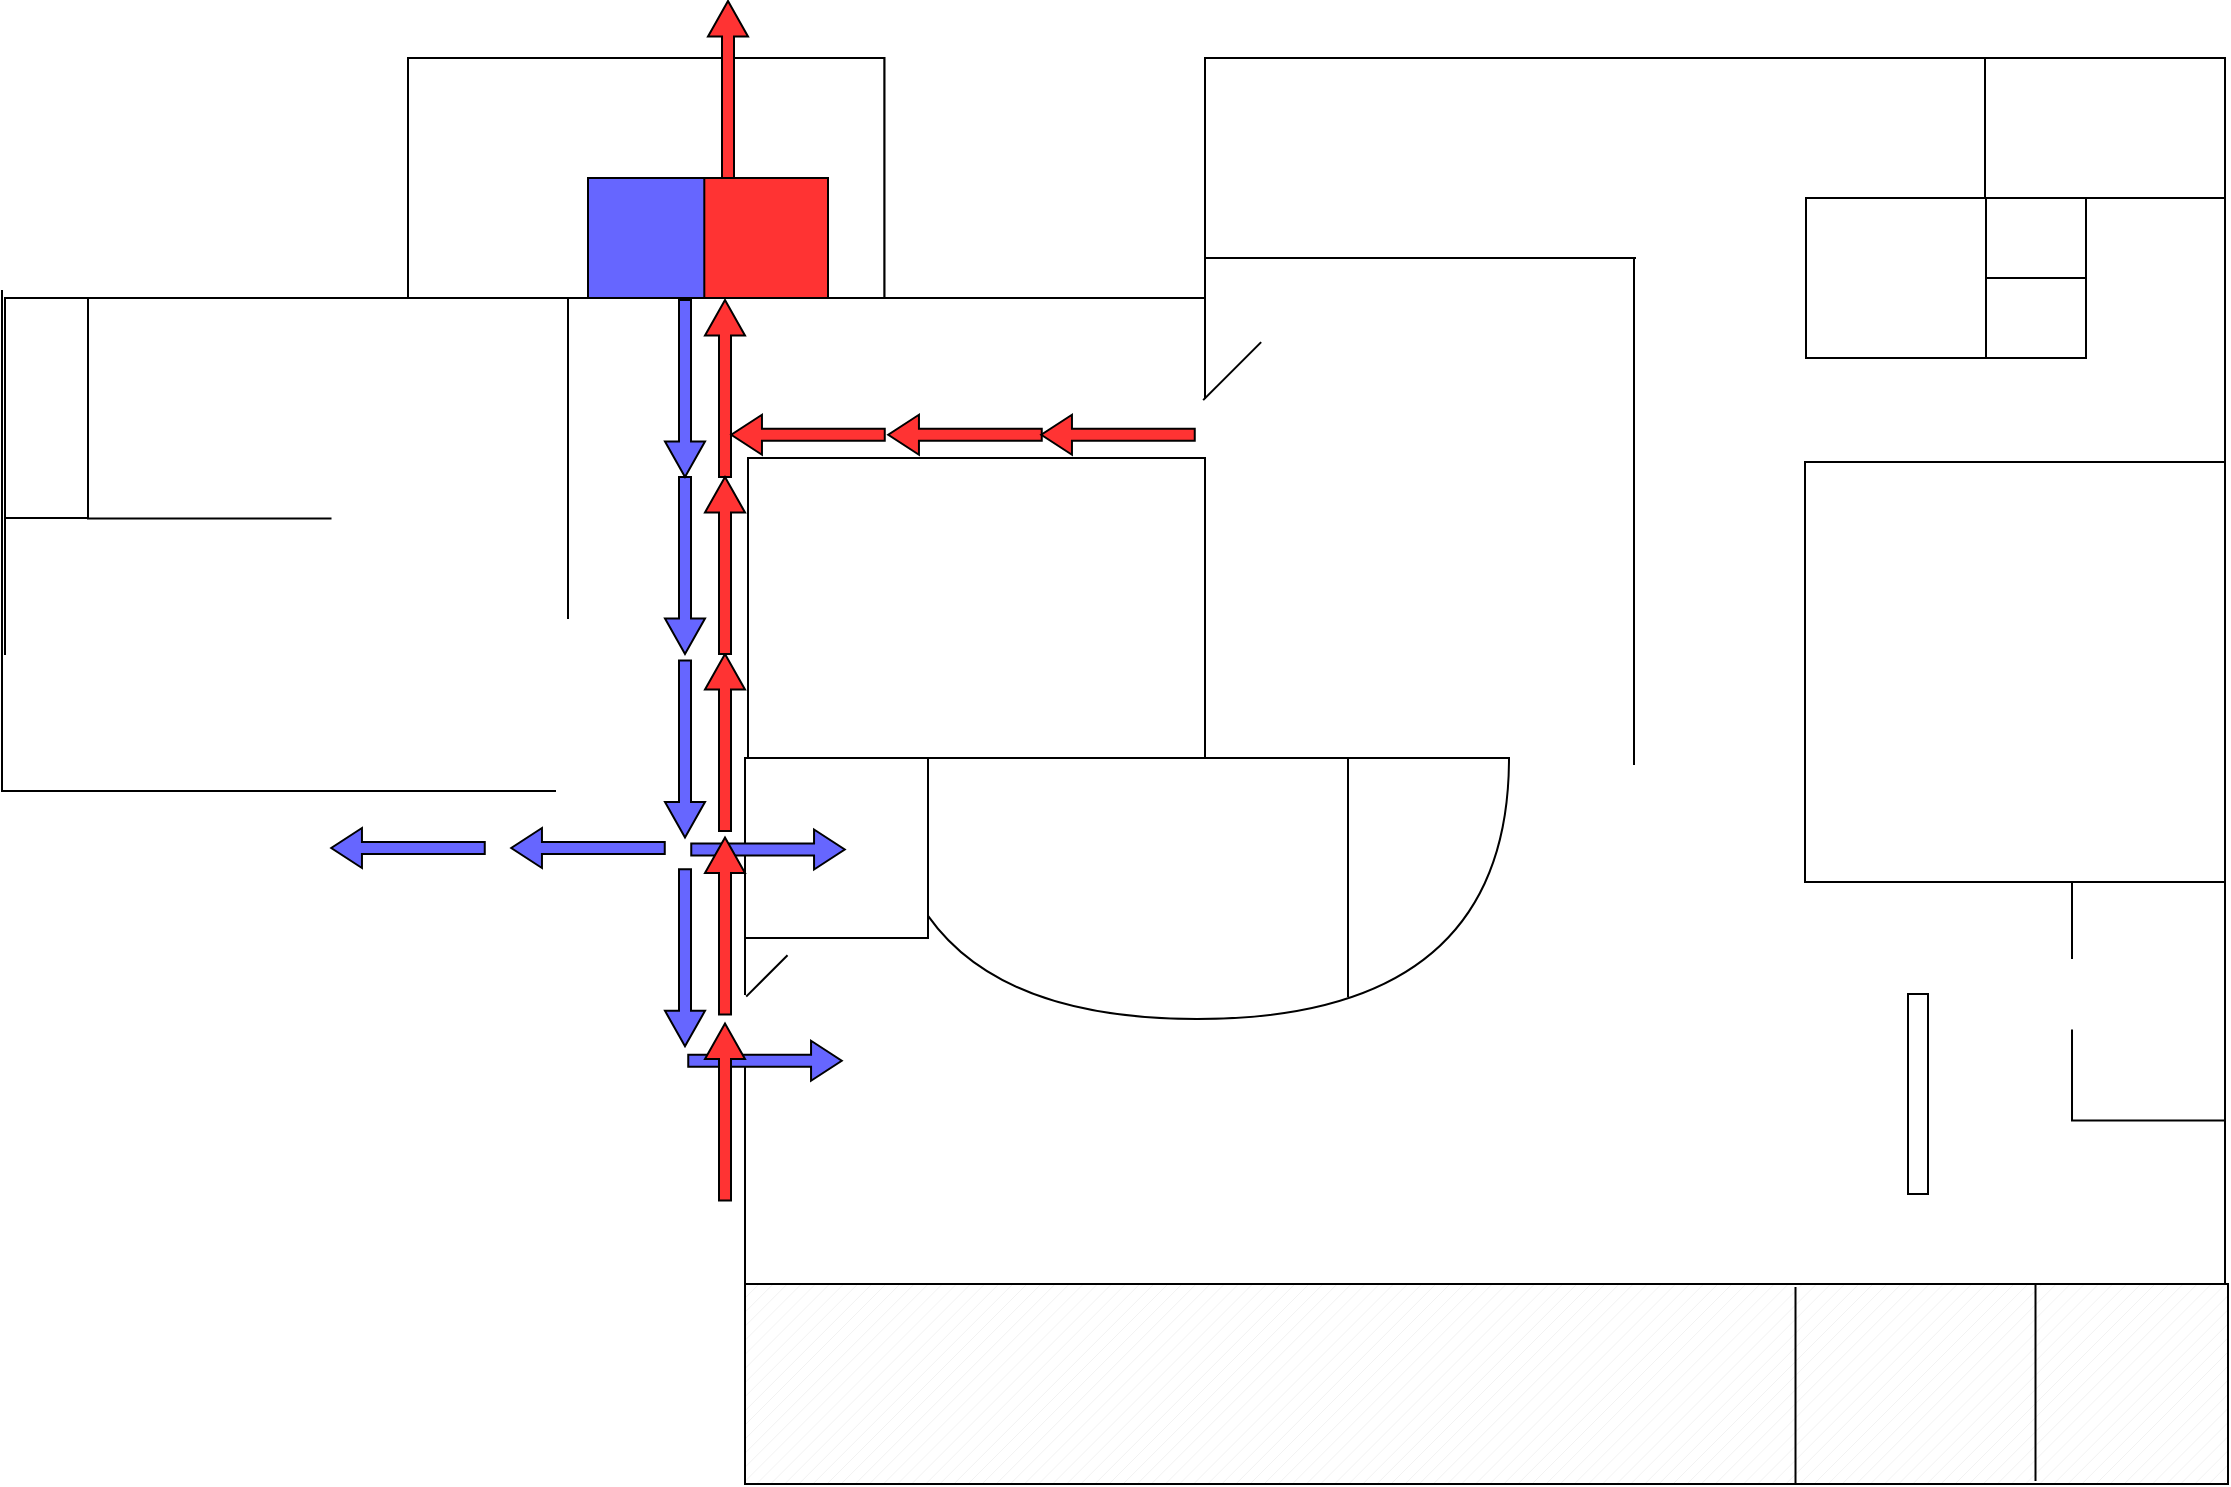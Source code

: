 <mxfile version="20.2.3" type="device"><diagram id="FBVfWSFxS-w5nu74Ogbu" name="Sida-1"><mxGraphModel dx="1730" dy="1082" grid="1" gridSize="10" guides="1" tooltips="1" connect="1" arrows="1" fold="1" page="1" pageScale="1" pageWidth="1169" pageHeight="827" math="0" shadow="0"><root><mxCell id="0"/><mxCell id="1" parent="0"/><mxCell id="fJPeuUi1tIwK-G_FH13o-1" value="" style="shape=partialRectangle;whiteSpace=wrap;html=1;bottom=0;right=0;fillColor=none;" parent="1" vertex="1"><mxGeometry x="18.5" y="170" width="600" height="178" as="geometry"/></mxCell><mxCell id="fJPeuUi1tIwK-G_FH13o-2" value="" style="shape=partialRectangle;whiteSpace=wrap;html=1;bottom=0;right=0;fillColor=none;" parent="1" vertex="1"><mxGeometry x="618.5" y="50" width="510" height="120" as="geometry"/></mxCell><mxCell id="fJPeuUi1tIwK-G_FH13o-3" value="" style="shape=partialRectangle;whiteSpace=wrap;html=1;top=0;left=0;fillColor=none;" parent="1" vertex="1"><mxGeometry x="397.5" y="50" width="731" height="712" as="geometry"/></mxCell><mxCell id="fJPeuUi1tIwK-G_FH13o-4" value="" style="shape=partialRectangle;whiteSpace=wrap;html=1;bottom=0;right=0;fillColor=none;rotation=-90;" parent="1" vertex="1"><mxGeometry x="30.25" y="153.25" width="250" height="276.5" as="geometry"/></mxCell><mxCell id="fJPeuUi1tIwK-G_FH13o-6" value="" style="verticalLabelPosition=bottom;verticalAlign=top;html=1;shape=mxgraph.basic.rect;fillColor2=none;strokeWidth=1;size=20;indent=5;" parent="1" vertex="1"><mxGeometry x="918.5" y="252" width="210" height="210" as="geometry"/></mxCell><mxCell id="fJPeuUi1tIwK-G_FH13o-7" value="" style="shape=delay;whiteSpace=wrap;html=1;rotation=90;" parent="1" vertex="1"><mxGeometry x="549.25" y="309.25" width="130.5" height="312" as="geometry"/></mxCell><mxCell id="fJPeuUi1tIwK-G_FH13o-8" value="" style="verticalLabelPosition=bottom;verticalAlign=top;html=1;shape=mxgraph.basic.rect;fillColor2=none;strokeWidth=1;size=30;indent=5;" parent="1" vertex="1"><mxGeometry x="388.5" y="400" width="91.5" height="90" as="geometry"/></mxCell><mxCell id="fJPeuUi1tIwK-G_FH13o-9" value="" style="shape=partialRectangle;whiteSpace=wrap;html=1;right=0;top=0;bottom=0;fillColor=none;routingCenterX=-0.5;" parent="1" vertex="1"><mxGeometry x="690" y="401" width="120" height="118" as="geometry"/></mxCell><mxCell id="fJPeuUi1tIwK-G_FH13o-10" value="" style="shape=partialRectangle;whiteSpace=wrap;html=1;right=0;top=0;bottom=0;fillColor=none;routingCenterX=-0.5;" parent="1" vertex="1"><mxGeometry x="388.5" y="550" width="120" height="210" as="geometry"/></mxCell><mxCell id="fJPeuUi1tIwK-G_FH13o-12" value="" style="shape=partialRectangle;whiteSpace=wrap;html=1;right=0;top=0;bottom=0;fillColor=none;routingCenterX=-0.5;rotation=90;" parent="1" vertex="1"><mxGeometry x="666" y="102.5" width="120" height="215" as="geometry"/></mxCell><mxCell id="fJPeuUi1tIwK-G_FH13o-13" value="" style="verticalLabelPosition=bottom;verticalAlign=top;html=1;shape=mxgraph.basic.rect;fillColor2=none;strokeWidth=1;size=20;indent=5;" parent="1" vertex="1"><mxGeometry x="1008.5" y="50" width="120" height="70" as="geometry"/></mxCell><mxCell id="fJPeuUi1tIwK-G_FH13o-14" value="" style="shape=partialRectangle;whiteSpace=wrap;html=1;right=0;top=0;bottom=0;fillColor=none;routingCenterX=-0.5;" parent="1" vertex="1"><mxGeometry x="833" y="150.5" width="120" height="252.5" as="geometry"/></mxCell><mxCell id="fJPeuUi1tIwK-G_FH13o-15" value="" style="shape=partialRectangle;whiteSpace=wrap;html=1;right=0;top=0;bottom=0;fillColor=none;routingCenterX=-0.5;" parent="1" vertex="1"><mxGeometry x="388.5" y="458" width="120" height="60" as="geometry"/></mxCell><mxCell id="fJPeuUi1tIwK-G_FH13o-16" value="" style="shape=partialRectangle;whiteSpace=wrap;html=1;right=0;top=0;bottom=0;fillColor=none;routingCenterX=-0.5;" parent="1" vertex="1"><mxGeometry x="618.5" y="170" width="120" height="50" as="geometry"/></mxCell><mxCell id="fJPeuUi1tIwK-G_FH13o-17" value="" style="verticalLabelPosition=bottom;verticalAlign=top;html=1;shape=mxgraph.basic.rect;fillColor2=none;strokeWidth=1;size=20;indent=5;" parent="1" vertex="1"><mxGeometry x="390" y="250" width="228.5" height="150" as="geometry"/></mxCell><mxCell id="fJPeuUi1tIwK-G_FH13o-18" value="" style="verticalLabelPosition=bottom;verticalAlign=top;html=1;shape=mxgraph.basic.rect;fillColor2=none;strokeWidth=1;size=20;indent=5;" parent="1" vertex="1"><mxGeometry x="18.5" y="170" width="41.5" height="110" as="geometry"/></mxCell><mxCell id="fJPeuUi1tIwK-G_FH13o-19" value="" style="shape=partialRectangle;whiteSpace=wrap;html=1;right=0;top=0;bottom=0;fillColor=none;routingCenterX=-0.5;rotation=90;" parent="1" vertex="1"><mxGeometry x="60.63" y="279.63" width="120" height="121.25" as="geometry"/></mxCell><mxCell id="fJPeuUi1tIwK-G_FH13o-20" value="" style="shape=partialRectangle;whiteSpace=wrap;html=1;right=0;top=0;bottom=0;fillColor=none;routingCenterX=-0.5;" parent="1" vertex="1"><mxGeometry x="300" y="170" width="120" height="160" as="geometry"/></mxCell><mxCell id="fJPeuUi1tIwK-G_FH13o-21" value="" style="verticalLabelPosition=bottom;verticalAlign=top;html=1;shape=mxgraph.basic.rect;fillColor2=none;strokeWidth=1;size=20;indent=5;" parent="1" vertex="1"><mxGeometry x="919" y="120" width="140" height="80" as="geometry"/></mxCell><mxCell id="fJPeuUi1tIwK-G_FH13o-22" value="" style="verticalLabelPosition=bottom;verticalAlign=top;html=1;shape=mxgraph.basic.rect;fillColor2=none;strokeWidth=1;size=20;indent=5;" parent="1" vertex="1"><mxGeometry x="1009" y="120" width="50" height="40" as="geometry"/></mxCell><mxCell id="fJPeuUi1tIwK-G_FH13o-23" value="" style="verticalLabelPosition=bottom;verticalAlign=top;html=1;shape=mxgraph.basic.rect;fillColor2=none;strokeWidth=1;size=20;indent=5;" parent="1" vertex="1"><mxGeometry x="1009" y="160" width="50" height="40" as="geometry"/></mxCell><mxCell id="fJPeuUi1tIwK-G_FH13o-24" value="" style="shape=partialRectangle;whiteSpace=wrap;html=1;right=0;top=0;bottom=0;fillColor=none;routingCenterX=-0.5;" parent="1" vertex="1"><mxGeometry x="1052" y="462" width="45" height="38" as="geometry"/></mxCell><mxCell id="fJPeuUi1tIwK-G_FH13o-25" value="" style="shape=partialRectangle;whiteSpace=wrap;html=1;bottom=0;right=0;fillColor=none;rotation=-90;" parent="1" vertex="1"><mxGeometry x="1067.63" y="520.63" width="45" height="76.25" as="geometry"/></mxCell><mxCell id="fJPeuUi1tIwK-G_FH13o-26" value="" style="verticalLabelPosition=bottom;verticalAlign=top;html=1;shape=mxgraph.basic.patternFillRect;fillStyle=diag;step=5;fillStrokeWidth=0.2;fillStrokeColor=#dddddd;" parent="1" vertex="1"><mxGeometry x="388.5" y="663" width="741.5" height="100" as="geometry"/></mxCell><mxCell id="fJPeuUi1tIwK-G_FH13o-27" value="" style="verticalLabelPosition=bottom;verticalAlign=top;html=1;shape=mxgraph.basic.rect;fillColor2=none;strokeWidth=1;size=20;indent=5;" parent="1" vertex="1"><mxGeometry x="970" y="518" width="10" height="100" as="geometry"/></mxCell><mxCell id="fJPeuUi1tIwK-G_FH13o-33" value="" style="shape=singleArrow;direction=north;whiteSpace=wrap;html=1;rotation=-180;fillColor=#6666FF;" parent="1" vertex="1"><mxGeometry x="348.5" y="455.63" width="20" height="88.5" as="geometry"/></mxCell><mxCell id="fJPeuUi1tIwK-G_FH13o-34" value="" style="shape=singleArrow;direction=north;whiteSpace=wrap;html=1;rotation=-180;fillColor=#6666FF;" parent="1" vertex="1"><mxGeometry x="348.5" y="351.25" width="20" height="88.5" as="geometry"/></mxCell><mxCell id="fJPeuUi1tIwK-G_FH13o-35" value="" style="shape=singleArrow;direction=north;whiteSpace=wrap;html=1;rotation=-180;fillColor=#6666FF;" parent="1" vertex="1"><mxGeometry x="348.5" y="259.5" width="20" height="88.5" as="geometry"/></mxCell><mxCell id="fJPeuUi1tIwK-G_FH13o-36" value="" style="shape=singleArrow;direction=north;whiteSpace=wrap;html=1;rotation=-180;fillColor=#6666FF;" parent="1" vertex="1"><mxGeometry x="348.5" y="171" width="20" height="88.5" as="geometry"/></mxCell><mxCell id="fJPeuUi1tIwK-G_FH13o-37" value="" style="shape=singleArrow;direction=north;whiteSpace=wrap;html=1;rotation=90;fillColor=#6666FF;" parent="1" vertex="1"><mxGeometry x="388.5" y="513" width="20" height="76.75" as="geometry"/></mxCell><mxCell id="fJPeuUi1tIwK-G_FH13o-38" value="" style="shape=singleArrow;direction=north;whiteSpace=wrap;html=1;rotation=90;fillColor=#6666FF;" parent="1" vertex="1"><mxGeometry x="390" y="407.38" width="20" height="76.75" as="geometry"/></mxCell><mxCell id="fJPeuUi1tIwK-G_FH13o-40" value="" style="shape=singleArrow;direction=north;whiteSpace=wrap;html=1;rotation=-90;fillColor=#FF3333;" parent="1" vertex="1"><mxGeometry x="488.5" y="200" width="20" height="76.75" as="geometry"/></mxCell><mxCell id="fJPeuUi1tIwK-G_FH13o-41" value="" style="shape=singleArrow;direction=north;whiteSpace=wrap;html=1;rotation=-90;fillColor=#FF3333;" parent="1" vertex="1"><mxGeometry x="565" y="200" width="20" height="76.75" as="geometry"/></mxCell><mxCell id="fJPeuUi1tIwK-G_FH13o-42" value="" style="shape=singleArrow;direction=north;whiteSpace=wrap;html=1;rotation=-90;fillColor=#6666FF;" parent="1" vertex="1"><mxGeometry x="300" y="406.62" width="20" height="76.75" as="geometry"/></mxCell><mxCell id="fJPeuUi1tIwK-G_FH13o-43" value="" style="shape=singleArrow;direction=north;whiteSpace=wrap;html=1;rotation=-90;fillColor=#6666FF;" parent="1" vertex="1"><mxGeometry x="210" y="406.62" width="20" height="76.75" as="geometry"/></mxCell><mxCell id="fJPeuUi1tIwK-G_FH13o-47" value="" style="shape=singleArrow;direction=north;whiteSpace=wrap;html=1;fillColor=#FF3333;" parent="1" vertex="1"><mxGeometry x="368.5" y="532.75" width="20" height="88.5" as="geometry"/></mxCell><mxCell id="fJPeuUi1tIwK-G_FH13o-48" value="" style="shape=singleArrow;direction=north;whiteSpace=wrap;html=1;fillColor=#FF3333;" parent="1" vertex="1"><mxGeometry x="368.5" y="439.75" width="20" height="88.5" as="geometry"/></mxCell><mxCell id="fJPeuUi1tIwK-G_FH13o-49" value="" style="shape=singleArrow;direction=north;whiteSpace=wrap;html=1;fillColor=#FF3333;" parent="1" vertex="1"><mxGeometry x="368.5" y="348" width="20" height="88.5" as="geometry"/></mxCell><mxCell id="fJPeuUi1tIwK-G_FH13o-50" value="" style="shape=singleArrow;direction=north;whiteSpace=wrap;html=1;fillColor=#FF3333;" parent="1" vertex="1"><mxGeometry x="368.5" y="171" width="20" height="88.5" as="geometry"/></mxCell><mxCell id="fJPeuUi1tIwK-G_FH13o-51" value="" style="shape=singleArrow;direction=north;whiteSpace=wrap;html=1;fillColor=#FF3333;" parent="1" vertex="1"><mxGeometry x="368.5" y="259.5" width="20" height="88.5" as="geometry"/></mxCell><mxCell id="fJPeuUi1tIwK-G_FH13o-52" value="" style="shape=singleArrow;direction=north;whiteSpace=wrap;html=1;rotation=-90;fillColor=#FF3333;" parent="1" vertex="1"><mxGeometry x="410" y="200" width="20" height="76.75" as="geometry"/></mxCell><mxCell id="fJPeuUi1tIwK-G_FH13o-53" value="" style="shape=partialRectangle;whiteSpace=wrap;html=1;right=0;top=0;bottom=0;fillColor=none;routingCenterX=-0.5;fontColor=#FFFFFF;rotation=45;" parent="1" vertex="1"><mxGeometry x="614.5" y="229" width="120" height="40" as="geometry"/></mxCell><mxCell id="fJPeuUi1tIwK-G_FH13o-54" value="" style="shape=partialRectangle;whiteSpace=wrap;html=1;right=0;top=0;bottom=0;fillColor=none;routingCenterX=-0.5;fontColor=#FFFFFF;rotation=45;" parent="1" vertex="1"><mxGeometry x="381.85" y="537.25" width="120" height="28.25" as="geometry"/></mxCell><mxCell id="fJPeuUi1tIwK-G_FH13o-81" value="" style="shape=partialRectangle;whiteSpace=wrap;html=1;right=0;top=0;bottom=0;fillColor=none;routingCenterX=-0.5;" parent="1" vertex="1"><mxGeometry x="1033.75" y="664" width="96.25" height="97" as="geometry"/></mxCell><mxCell id="fJPeuUi1tIwK-G_FH13o-82" value="" style="shape=partialRectangle;whiteSpace=wrap;html=1;right=0;top=0;bottom=0;fillColor=none;routingCenterX=-0.5;" parent="1" vertex="1"><mxGeometry x="913.75" y="665" width="120" height="97" as="geometry"/></mxCell><mxCell id="mnISbCNQOtCO3WhwSRM4-1" value="" style="rounded=0;whiteSpace=wrap;html=1;" vertex="1" parent="1"><mxGeometry x="220.0" y="50" width="238.15" height="120" as="geometry"/></mxCell><mxCell id="mnISbCNQOtCO3WhwSRM4-2" value="" style="verticalLabelPosition=bottom;verticalAlign=top;html=1;shape=mxgraph.basic.rect;fillColor2=none;strokeWidth=1;size=20;indent=5;fillColor=#6666FF;" vertex="1" parent="1"><mxGeometry x="310" y="110" width="120" height="60" as="geometry"/></mxCell><mxCell id="mnISbCNQOtCO3WhwSRM4-3" value="" style="rounded=0;whiteSpace=wrap;html=1;strokeColor=#000000;fillColor=#FF3333;" vertex="1" parent="1"><mxGeometry x="368.15" y="110" width="61.85" height="60" as="geometry"/></mxCell><mxCell id="mnISbCNQOtCO3WhwSRM4-6" value="" style="rounded=0;whiteSpace=wrap;html=1;" vertex="1" parent="1"><mxGeometry x="220.0" y="50" width="238.15" height="120" as="geometry"/></mxCell><mxCell id="mnISbCNQOtCO3WhwSRM4-7" value="" style="verticalLabelPosition=bottom;verticalAlign=top;html=1;shape=mxgraph.basic.rect;fillColor2=none;strokeWidth=1;size=20;indent=5;fillColor=#6666FF;" vertex="1" parent="1"><mxGeometry x="310" y="110" width="120" height="60" as="geometry"/></mxCell><mxCell id="mnISbCNQOtCO3WhwSRM4-8" value="" style="rounded=0;whiteSpace=wrap;html=1;strokeColor=#000000;fillColor=#FF3333;" vertex="1" parent="1"><mxGeometry x="368.15" y="110" width="61.85" height="60" as="geometry"/></mxCell><mxCell id="mnISbCNQOtCO3WhwSRM4-5" value="" style="shape=singleArrow;direction=north;whiteSpace=wrap;html=1;fillColor=#FF3333;" vertex="1" parent="1"><mxGeometry x="370" y="21.5" width="20" height="88.5" as="geometry"/></mxCell></root></mxGraphModel></diagram></mxfile>